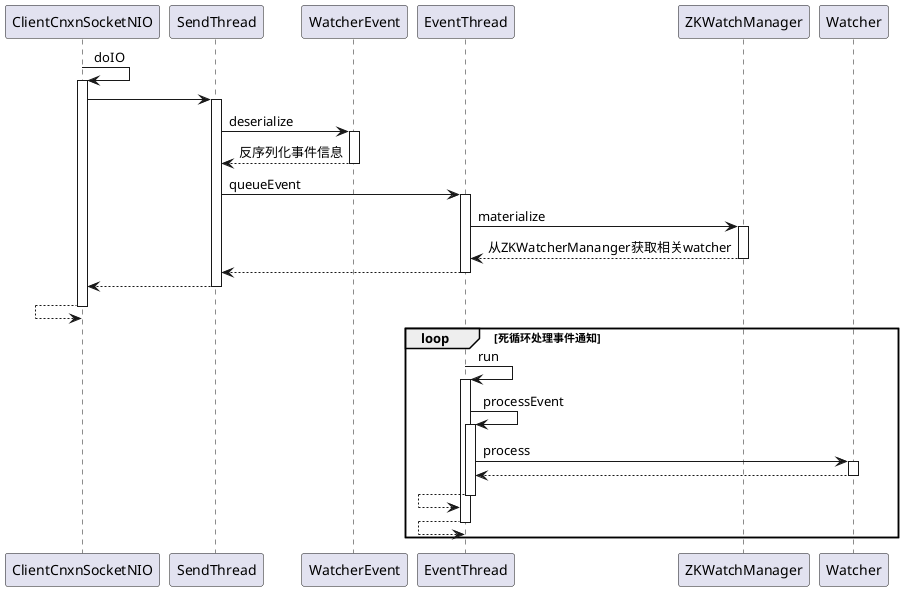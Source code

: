 @startuml
ClientCnxnSocketNIO->ClientCnxnSocketNIO:doIO
    activate ClientCnxnSocketNIO
    ClientCnxnSocketNIO->SendThread:
    activate SendThread
        SendThread->WatcherEvent:deserialize
        activate WatcherEvent
        SendThread<--WatcherEvent:反序列化事件信息
        deactivate WatcherEvent
        SendThread->EventThread:queueEvent
        activate EventThread
            EventThread->ZKWatchManager:materialize
            activate ZKWatchManager
            EventThread<--ZKWatchManager:从ZKWatcherMananger获取相关watcher
            deactivate ZKWatchManager
        SendThread<--EventThread:
        deactivate EventThread
    ClientCnxnSocketNIO<--SendThread:
    deactivate SendThread
ClientCnxnSocketNIO<--ClientCnxnSocketNIO:
deactivate ClientCnxnSocketNIO

loop 死循环处理事件通知
    EventThread->EventThread:run
    activate EventThread
        EventThread->EventThread:processEvent
        activate EventThread
            EventThread->Watcher:process
            activate Watcher
            EventThread<--Watcher:
            deactivate Watcher
        EventThread<--EventThread:
        deactivate EventThread
    EventThread<--EventThread:
    deactivate EventThread
end

@enduml
